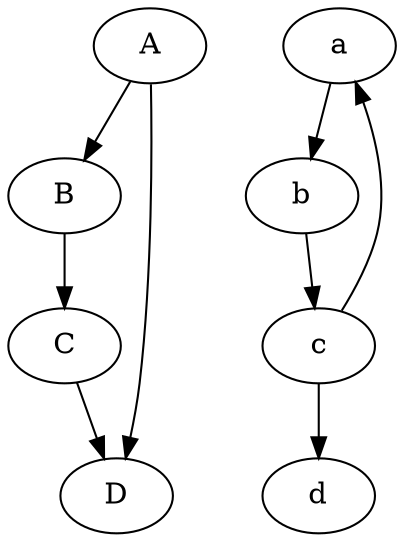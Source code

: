 digraph {
    A -> B;
    B -> C;
    C -> D;
    A -> D;

    a -> b;
    b -> c;
    c -> d;
    c -> a;
}